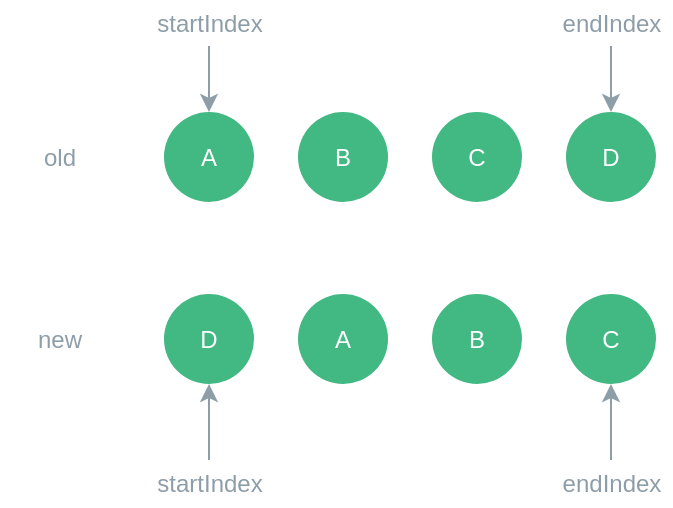 <mxfile scale="3" border="0">
    <diagram id="S9NNFIvEIgOqBYJrgnOU" name="第 1 页">
        <mxGraphModel dx="647" dy="519" grid="0" gridSize="10" guides="1" tooltips="1" connect="1" arrows="1" fold="1" page="1" pageScale="1" pageWidth="827" pageHeight="1169" math="0" shadow="0">
            <root>
                <mxCell id="0"/>
                <mxCell id="1" parent="0"/>
                <mxCell id="21" style="edgeStyle=none;html=1;exitX=0.5;exitY=1;exitDx=0;exitDy=0;entryX=0.5;entryY=0;entryDx=0;entryDy=0;fontColor=#8E9EA9;strokeColor=#8E9EA9;" parent="1" source="17" target="2" edge="1">
                    <mxGeometry relative="1" as="geometry"/>
                </mxCell>
                <mxCell id="2" value="A" style="ellipse;whiteSpace=wrap;html=1;aspect=fixed;fontColor=#ffffff;fillColor=#42b883;strokeColor=none;" parent="1" vertex="1">
                    <mxGeometry x="110" y="90" width="45" height="45" as="geometry"/>
                </mxCell>
                <mxCell id="3" value="B" style="ellipse;whiteSpace=wrap;html=1;aspect=fixed;fontColor=#FFFFFF;fillColor=#42B883;strokeColor=none;" parent="1" vertex="1">
                    <mxGeometry x="177" y="90" width="45" height="45" as="geometry"/>
                </mxCell>
                <mxCell id="4" value="C" style="ellipse;whiteSpace=wrap;html=1;aspect=fixed;fontColor=#FFFFFF;fillColor=#42B883;strokeColor=none;" parent="1" vertex="1">
                    <mxGeometry x="244" y="90" width="45" height="45" as="geometry"/>
                </mxCell>
                <mxCell id="22" style="edgeStyle=none;html=1;exitX=0.5;exitY=1;exitDx=0;exitDy=0;entryX=0.5;entryY=0;entryDx=0;entryDy=0;fontColor=#8E9EA9;strokeColor=#8E9EA9;" parent="1" source="19" target="5" edge="1">
                    <mxGeometry relative="1" as="geometry"/>
                </mxCell>
                <mxCell id="5" value="D" style="ellipse;whiteSpace=wrap;html=1;aspect=fixed;fontColor=#FFFFFF;fillColor=#42B883;strokeColor=none;" parent="1" vertex="1">
                    <mxGeometry x="311" y="90" width="45" height="45" as="geometry"/>
                </mxCell>
                <mxCell id="20" style="edgeStyle=none;html=1;exitX=0.5;exitY=0;exitDx=0;exitDy=0;entryX=0.5;entryY=1;entryDx=0;entryDy=0;fontColor=#8E9EA9;strokeColor=#8E9EA9;" parent="1" source="16" target="7" edge="1">
                    <mxGeometry relative="1" as="geometry"/>
                </mxCell>
                <mxCell id="7" value="D" style="ellipse;whiteSpace=wrap;html=1;aspect=fixed;fontColor=#ffffff;fillColor=#42B883;strokeColor=none;" parent="1" vertex="1">
                    <mxGeometry x="110" y="181" width="45" height="45" as="geometry"/>
                </mxCell>
                <mxCell id="8" value="A" style="ellipse;whiteSpace=wrap;html=1;aspect=fixed;fontColor=#FFFFFF;fillColor=#42B883;strokeColor=none;" parent="1" vertex="1">
                    <mxGeometry x="177" y="181" width="45" height="45" as="geometry"/>
                </mxCell>
                <mxCell id="9" value="B" style="ellipse;whiteSpace=wrap;html=1;aspect=fixed;fontColor=#FFFFFF;fillColor=#42B883;strokeColor=none;" parent="1" vertex="1">
                    <mxGeometry x="244" y="181" width="45" height="45" as="geometry"/>
                </mxCell>
                <mxCell id="23" style="edgeStyle=none;html=1;exitX=0.5;exitY=0;exitDx=0;exitDy=0;entryX=0.5;entryY=1;entryDx=0;entryDy=0;fontColor=#8E9EA9;strokeColor=#8E9EA9;" parent="1" source="18" target="10" edge="1">
                    <mxGeometry relative="1" as="geometry"/>
                </mxCell>
                <mxCell id="10" value="C" style="ellipse;whiteSpace=wrap;html=1;aspect=fixed;fontColor=#FFFFFF;fillColor=#42B883;strokeColor=none;" parent="1" vertex="1">
                    <mxGeometry x="311" y="181" width="45" height="45" as="geometry"/>
                </mxCell>
                <mxCell id="12" value="old" style="text;strokeColor=none;align=center;fillColor=none;html=1;verticalAlign=middle;whiteSpace=wrap;rounded=0;fontColor=#8E9EA9;" parent="1" vertex="1">
                    <mxGeometry x="28" y="97.5" width="60" height="30" as="geometry"/>
                </mxCell>
                <mxCell id="13" value="new" style="text;strokeColor=none;align=center;fillColor=none;html=1;verticalAlign=middle;whiteSpace=wrap;rounded=0;fontColor=#8E9EA9;" parent="1" vertex="1">
                    <mxGeometry x="28" y="188.5" width="60" height="30" as="geometry"/>
                </mxCell>
                <mxCell id="16" value="startIndex" style="text;strokeColor=none;align=center;fillColor=none;html=1;verticalAlign=middle;whiteSpace=wrap;rounded=0;fontColor=#8E9EA9;" parent="1" vertex="1">
                    <mxGeometry x="102.5" y="264" width="60" height="23" as="geometry"/>
                </mxCell>
                <mxCell id="17" value="startIndex" style="text;strokeColor=none;align=center;fillColor=none;html=1;verticalAlign=middle;whiteSpace=wrap;rounded=0;fontColor=#8E9EA9;" parent="1" vertex="1">
                    <mxGeometry x="102.5" y="34" width="60" height="23" as="geometry"/>
                </mxCell>
                <mxCell id="18" value="endIndex" style="text;strokeColor=none;align=center;fillColor=none;html=1;verticalAlign=middle;whiteSpace=wrap;rounded=0;fontColor=#8E9EA9;" parent="1" vertex="1">
                    <mxGeometry x="303.5" y="264" width="60" height="23" as="geometry"/>
                </mxCell>
                <mxCell id="19" value="endIndex" style="text;strokeColor=none;align=center;fillColor=none;html=1;verticalAlign=middle;whiteSpace=wrap;rounded=0;fontColor=#8E9EA9;" parent="1" vertex="1">
                    <mxGeometry x="303.5" y="34" width="60" height="23" as="geometry"/>
                </mxCell>
            </root>
        </mxGraphModel>
    </diagram>
</mxfile>